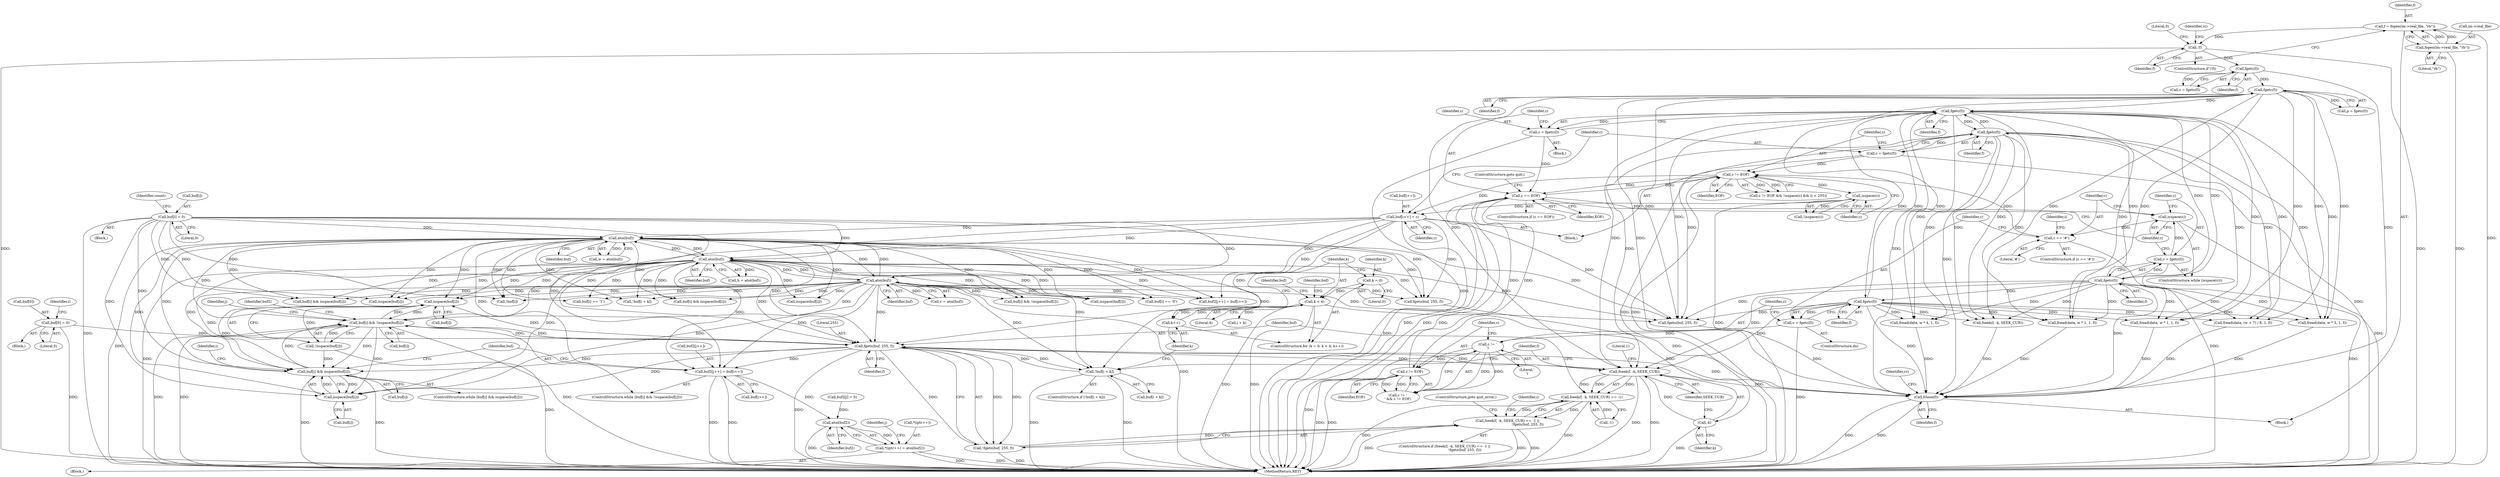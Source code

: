 digraph "0_enlightment_c21beaf1780cf3ca291735ae7d58a3dde63277a2@array" {
"1000642" [label="(Call,isspace(buf[i]))"];
"1000309" [label="(Call,atoi(buf))"];
"1000283" [label="(Call,buf[i++] = c)"];
"1000277" [label="(Call,isspace(c))"];
"1000272" [label="(Call,c != EOF)"];
"1000289" [label="(Call,c = fgetc(f))"];
"1000291" [label="(Call,fgetc(f))"];
"1000233" [label="(Call,fgetc(f))"];
"1000255" [label="(Call,fgetc(f))"];
"1000245" [label="(Call,fgetc(f))"];
"1000201" [label="(Call,fgetc(f))"];
"1000192" [label="(Call,fgetc(f))"];
"1000183" [label="(Call,!f)"];
"1000175" [label="(Call,f = fopen(im->real_file, \"rb\"))"];
"1000177" [label="(Call,fopen(im->real_file, \"rb\"))"];
"1000248" [label="(Call,c == '#')"];
"1000241" [label="(Call,isspace(c))"];
"1000236" [label="(Call,c == EOF)"];
"1000231" [label="(Call,c = fgetc(f))"];
"1000261" [label="(Call,c != EOF)"];
"1000258" [label="(Call,c != '\n')"];
"1000253" [label="(Call,c = fgetc(f))"];
"1000243" [label="(Call,c = fgetc(f))"];
"1000315" [label="(Call,atoi(buf))"];
"1000296" [label="(Call,buf[i] = 0)"];
"1000321" [label="(Call,atoi(buf))"];
"1000637" [label="(Call,buf[i] && !isspace(buf[i]))"];
"1000616" [label="(Call,fgets(buf, 255, f))"];
"1000598" [label="(Call,!buf[i + k])"];
"1000554" [label="(Call,buf[0] = 0)"];
"1000608" [label="(Call,fseek(f, -k, SEEK_CUR))"];
"1000610" [label="(Call,-k)"];
"1000591" [label="(Call,k < 4)"];
"1000588" [label="(Call,k = 0)"];
"1000594" [label="(Call,k++)"];
"1000626" [label="(Call,buf[i] && isspace(buf[i]))"];
"1000630" [label="(Call,isspace(buf[i]))"];
"1000641" [label="(Call,!isspace(buf[i]))"];
"1000642" [label="(Call,isspace(buf[i]))"];
"1000607" [label="(Call,fseek(f, -k, SEEK_CUR) == -1)"];
"1000606" [label="(Call,fseek(f, -k, SEEK_CUR) == -1 ||\n                                     !fgets(buf, 255, f))"];
"1001766" [label="(Call,fclose(f))"];
"1000615" [label="(Call,!fgets(buf, 255, f))"];
"1000646" [label="(Call,buf2[j++] = buf[i++])"];
"1000667" [label="(Call,atoi(buf2))"];
"1000663" [label="(Call,*(iptr++) = atoi(buf2))"];
"1000230" [label="(Block,)"];
"1000486" [label="(Call,buf[i] && isspace(buf[i]))"];
"1000658" [label="(Call,buf2[j] = 0)"];
"1000554" [label="(Call,buf[0] = 0)"];
"1000631" [label="(Call,buf[i])"];
"1000890" [label="(Call,isspace(buf[i]))"];
"1000636" [label="(ControlStructure,while (buf[i] && !isspace(buf[i])))"];
"1000611" [label="(Identifier,k)"];
"1000273" [label="(Identifier,c)"];
"1000657" [label="(Block,)"];
"1000276" [label="(Call,!isspace(c))"];
"1000885" [label="(Call,buf[i] && !isspace(buf[i]))"];
"1000310" [label="(Identifier,buf)"];
"1000284" [label="(Call,buf[i++])"];
"1000253" [label="(Call,c = fgetc(f))"];
"1000601" [label="(Call,i + k)"];
"1000587" [label="(ControlStructure,for (k = 0; k < 4; k++))"];
"1001324" [label="(Call,fread(data, w * 3, 1, f))"];
"1000616" [label="(Call,fgets(buf, 255, f))"];
"1000656" [label="(Identifier,j)"];
"1000490" [label="(Call,isspace(buf[i]))"];
"1000245" [label="(Call,fgetc(f))"];
"1000235" [label="(ControlStructure,if (c == EOF))"];
"1000260" [label="(Literal,'\n')"];
"1000646" [label="(Call,buf2[j++] = buf[i++])"];
"1000647" [label="(Call,buf2[j++])"];
"1000244" [label="(Identifier,c)"];
"1000190" [label="(Call,c = fgetc(f))"];
"1000307" [label="(Call,w = atoi(buf))"];
"1000878" [label="(Call,isspace(buf[i]))"];
"1001770" [label="(MethodReturn,RET)"];
"1000291" [label="(Call,fgetc(f))"];
"1000258" [label="(Call,c != '\n')"];
"1000239" [label="(ControlStructure,goto quit;)"];
"1000639" [label="(Identifier,buf)"];
"1000201" [label="(Call,fgetc(f))"];
"1000637" [label="(Call,buf[i] && !isspace(buf[i]))"];
"1000246" [label="(Identifier,f)"];
"1000178" [label="(Call,im->real_file)"];
"1000609" [label="(Identifier,f)"];
"1000271" [label="(Call,c != EOF && !isspace(c) && (i < 255))"];
"1000598" [label="(Call,!buf[i + k])"];
"1000272" [label="(Call,c != EOF)"];
"1000302" [label="(Identifier,count)"];
"1000186" [label="(Literal,0)"];
"1000612" [label="(Identifier,SEEK_CUR)"];
"1000193" [label="(Identifier,f)"];
"1000513" [label="(Call,buf[i] == '0')"];
"1000622" [label="(Identifier,i)"];
"1000300" [label="(Literal,0)"];
"1000642" [label="(Call,isspace(buf[i]))"];
"1000613" [label="(Call,-1)"];
"1000274" [label="(Identifier,EOF)"];
"1000261" [label="(Call,c != EOF)"];
"1000248" [label="(Call,c == '#')"];
"1001065" [label="(Call,fread(data, (w + 7) / 8, 1, f))"];
"1000309" [label="(Call,atoi(buf))"];
"1000593" [label="(Literal,4)"];
"1000238" [label="(Identifier,EOF)"];
"1000296" [label="(Call,buf[i] = 0)"];
"1000181" [label="(Literal,\"rb\")"];
"1000597" [label="(ControlStructure,if (!buf[i + k]))"];
"1000199" [label="(Call,p = fgetc(f))"];
"1000242" [label="(Identifier,c)"];
"1000315" [label="(Call,atoi(buf))"];
"1000627" [label="(Call,buf[i])"];
"1000177" [label="(Call,fopen(im->real_file, \"rb\"))"];
"1000241" [label="(Call,isspace(c))"];
"1001616" [label="(Call,fread(data, w * 4, 1, f))"];
"1000237" [label="(Identifier,c)"];
"1000176" [label="(Identifier,f)"];
"1000595" [label="(Identifier,k)"];
"1001769" [label="(Identifier,rc)"];
"1000638" [label="(Call,buf[i])"];
"1000247" [label="(ControlStructure,if (c == '#'))"];
"1000134" [label="(Block,)"];
"1000236" [label="(Call,c == EOF)"];
"1000591" [label="(Call,k < 4)"];
"1000321" [label="(Call,atoi(buf))"];
"1000502" [label="(Call,buf[i] == '1')"];
"1000668" [label="(Identifier,buf2)"];
"1000234" [label="(Identifier,f)"];
"1000277" [label="(Call,isspace(c))"];
"1000560" [label="(Identifier,i)"];
"1000288" [label="(Identifier,c)"];
"1000290" [label="(Identifier,c)"];
"1000615" [label="(Call,!fgets(buf, 255, f))"];
"1000558" [label="(Literal,0)"];
"1000894" [label="(Call,buf2[j++] = buf[i++])"];
"1001766" [label="(Call,fclose(f))"];
"1000625" [label="(ControlStructure,while (buf[i] && isspace(buf[i])))"];
"1000254" [label="(Identifier,c)"];
"1000322" [label="(Identifier,buf)"];
"1000233" [label="(Call,fgetc(f))"];
"1000202" [label="(Identifier,f)"];
"1000192" [label="(Call,fgetc(f))"];
"1000240" [label="(ControlStructure,while (isspace(c)))"];
"1000856" [label="(Call,fseek(f, -k, SEEK_CUR))"];
"1000295" [label="(Block,)"];
"1000874" [label="(Call,buf[i] && isspace(buf[i]))"];
"1000268" [label="(Identifier,i)"];
"1000628" [label="(Identifier,buf)"];
"1000316" [label="(Identifier,buf)"];
"1000278" [label="(Identifier,c)"];
"1000232" [label="(Identifier,c)"];
"1000257" [label="(Call,c != '\n' && c != EOF)"];
"1000607" [label="(Call,fseek(f, -k, SEEK_CUR) == -1)"];
"1000255" [label="(Call,fgetc(f))"];
"1000606" [label="(Call,fseek(f, -k, SEEK_CUR) == -1 ||\n                                     !fgets(buf, 255, f))"];
"1000846" [label="(Call,!buf[i + k])"];
"1000648" [label="(Identifier,buf2)"];
"1000259" [label="(Identifier,c)"];
"1000630" [label="(Call,isspace(buf[i]))"];
"1000283" [label="(Call,buf[i++] = c)"];
"1000231" [label="(Call,c = fgetc(f))"];
"1000175" [label="(Call,f = fopen(im->real_file, \"rb\"))"];
"1000635" [label="(Identifier,i)"];
"1000864" [label="(Call,fgets(buf, 255, f))"];
"1000183" [label="(Call,!f)"];
"1000599" [label="(Call,buf[i + k])"];
"1000617" [label="(Identifier,buf)"];
"1000319" [label="(Call,v = atoi(buf))"];
"1000620" [label="(ControlStructure,goto quit_error;)"];
"1000263" [label="(Identifier,EOF)"];
"1000262" [label="(Identifier,c)"];
"1000249" [label="(Identifier,c)"];
"1000594" [label="(Call,k++)"];
"1001473" [label="(Call,fread(data, w * 1, 1, f))"];
"1000256" [label="(Identifier,f)"];
"1000188" [label="(Identifier,rc)"];
"1000600" [label="(Identifier,buf)"];
"1000477" [label="(Call,fgets(buf, 255, f))"];
"1000590" [label="(Literal,0)"];
"1000667" [label="(Call,atoi(buf2))"];
"1000670" [label="(Identifier,j)"];
"1000313" [label="(Call,h = atoi(buf))"];
"1000282" [label="(Block,)"];
"1000182" [label="(ControlStructure,if (!f))"];
"1000663" [label="(Call,*(iptr++) = atoi(buf2))"];
"1000651" [label="(Call,buf[i++])"];
"1000441" [label="(Block,)"];
"1000619" [label="(Identifier,f)"];
"1001177" [label="(Call,fread(data, w * 1, 1, f))"];
"1000641" [label="(Call,!isspace(buf[i]))"];
"1000608" [label="(Call,fseek(f, -k, SEEK_CUR))"];
"1000664" [label="(Call,*(iptr++))"];
"1000289" [label="(Call,c = fgetc(f))"];
"1000470" [label="(Call,!buf[i])"];
"1000589" [label="(Identifier,k)"];
"1000243" [label="(Call,c = fgetc(f))"];
"1000605" [label="(ControlStructure,if (fseek(f, -k, SEEK_CUR) == -1 ||\n                                     !fgets(buf, 255, f)))"];
"1000643" [label="(Call,buf[i])"];
"1000618" [label="(Literal,255)"];
"1000184" [label="(Identifier,f)"];
"1000588" [label="(Call,k = 0)"];
"1001767" [label="(Identifier,f)"];
"1000626" [label="(Call,buf[i] && isspace(buf[i]))"];
"1000610" [label="(Call,-k)"];
"1000292" [label="(Identifier,f)"];
"1000297" [label="(Call,buf[i])"];
"1000250" [label="(Literal,'#')"];
"1000614" [label="(Literal,1)"];
"1000592" [label="(Identifier,k)"];
"1000555" [label="(Call,buf[0])"];
"1000252" [label="(ControlStructure,do)"];
"1000642" -> "1000641"  [label="AST: "];
"1000642" -> "1000643"  [label="CFG: "];
"1000643" -> "1000642"  [label="AST: "];
"1000641" -> "1000642"  [label="CFG: "];
"1000642" -> "1000637"  [label="DDG: "];
"1000642" -> "1000641"  [label="DDG: "];
"1000309" -> "1000642"  [label="DDG: "];
"1000637" -> "1000642"  [label="DDG: "];
"1000616" -> "1000642"  [label="DDG: "];
"1000315" -> "1000642"  [label="DDG: "];
"1000626" -> "1000642"  [label="DDG: "];
"1000321" -> "1000642"  [label="DDG: "];
"1000309" -> "1000307"  [label="AST: "];
"1000309" -> "1000310"  [label="CFG: "];
"1000310" -> "1000309"  [label="AST: "];
"1000307" -> "1000309"  [label="CFG: "];
"1000309" -> "1001770"  [label="DDG: "];
"1000309" -> "1000307"  [label="DDG: "];
"1000283" -> "1000309"  [label="DDG: "];
"1000315" -> "1000309"  [label="DDG: "];
"1000296" -> "1000309"  [label="DDG: "];
"1000321" -> "1000309"  [label="DDG: "];
"1000309" -> "1000315"  [label="DDG: "];
"1000309" -> "1000321"  [label="DDG: "];
"1000309" -> "1000470"  [label="DDG: "];
"1000309" -> "1000477"  [label="DDG: "];
"1000309" -> "1000486"  [label="DDG: "];
"1000309" -> "1000490"  [label="DDG: "];
"1000309" -> "1000502"  [label="DDG: "];
"1000309" -> "1000513"  [label="DDG: "];
"1000309" -> "1000598"  [label="DDG: "];
"1000309" -> "1000616"  [label="DDG: "];
"1000309" -> "1000626"  [label="DDG: "];
"1000309" -> "1000630"  [label="DDG: "];
"1000309" -> "1000637"  [label="DDG: "];
"1000309" -> "1000646"  [label="DDG: "];
"1000309" -> "1000846"  [label="DDG: "];
"1000309" -> "1000864"  [label="DDG: "];
"1000309" -> "1000874"  [label="DDG: "];
"1000309" -> "1000878"  [label="DDG: "];
"1000309" -> "1000885"  [label="DDG: "];
"1000309" -> "1000890"  [label="DDG: "];
"1000309" -> "1000894"  [label="DDG: "];
"1000283" -> "1000282"  [label="AST: "];
"1000283" -> "1000288"  [label="CFG: "];
"1000284" -> "1000283"  [label="AST: "];
"1000288" -> "1000283"  [label="AST: "];
"1000290" -> "1000283"  [label="CFG: "];
"1000283" -> "1001770"  [label="DDG: "];
"1000277" -> "1000283"  [label="DDG: "];
"1000272" -> "1000283"  [label="DDG: "];
"1000283" -> "1000315"  [label="DDG: "];
"1000283" -> "1000321"  [label="DDG: "];
"1000283" -> "1000477"  [label="DDG: "];
"1000283" -> "1000616"  [label="DDG: "];
"1000283" -> "1000646"  [label="DDG: "];
"1000283" -> "1000864"  [label="DDG: "];
"1000283" -> "1000894"  [label="DDG: "];
"1000277" -> "1000276"  [label="AST: "];
"1000277" -> "1000278"  [label="CFG: "];
"1000278" -> "1000277"  [label="AST: "];
"1000276" -> "1000277"  [label="CFG: "];
"1000277" -> "1001770"  [label="DDG: "];
"1000277" -> "1000276"  [label="DDG: "];
"1000272" -> "1000277"  [label="DDG: "];
"1000272" -> "1000271"  [label="AST: "];
"1000272" -> "1000274"  [label="CFG: "];
"1000273" -> "1000272"  [label="AST: "];
"1000274" -> "1000272"  [label="AST: "];
"1000278" -> "1000272"  [label="CFG: "];
"1000271" -> "1000272"  [label="CFG: "];
"1000272" -> "1001770"  [label="DDG: "];
"1000272" -> "1001770"  [label="DDG: "];
"1000272" -> "1000236"  [label="DDG: "];
"1000272" -> "1000271"  [label="DDG: "];
"1000272" -> "1000271"  [label="DDG: "];
"1000289" -> "1000272"  [label="DDG: "];
"1000248" -> "1000272"  [label="DDG: "];
"1000236" -> "1000272"  [label="DDG: "];
"1000289" -> "1000282"  [label="AST: "];
"1000289" -> "1000291"  [label="CFG: "];
"1000290" -> "1000289"  [label="AST: "];
"1000291" -> "1000289"  [label="AST: "];
"1000273" -> "1000289"  [label="CFG: "];
"1000289" -> "1001770"  [label="DDG: "];
"1000291" -> "1000289"  [label="DDG: "];
"1000291" -> "1000292"  [label="CFG: "];
"1000292" -> "1000291"  [label="AST: "];
"1000291" -> "1000233"  [label="DDG: "];
"1000233" -> "1000291"  [label="DDG: "];
"1000245" -> "1000291"  [label="DDG: "];
"1000291" -> "1000477"  [label="DDG: "];
"1000291" -> "1000608"  [label="DDG: "];
"1000291" -> "1000856"  [label="DDG: "];
"1000291" -> "1001065"  [label="DDG: "];
"1000291" -> "1001177"  [label="DDG: "];
"1000291" -> "1001324"  [label="DDG: "];
"1000291" -> "1001473"  [label="DDG: "];
"1000291" -> "1001616"  [label="DDG: "];
"1000291" -> "1001766"  [label="DDG: "];
"1000233" -> "1000231"  [label="AST: "];
"1000233" -> "1000234"  [label="CFG: "];
"1000234" -> "1000233"  [label="AST: "];
"1000231" -> "1000233"  [label="CFG: "];
"1000233" -> "1000231"  [label="DDG: "];
"1000255" -> "1000233"  [label="DDG: "];
"1000245" -> "1000233"  [label="DDG: "];
"1000201" -> "1000233"  [label="DDG: "];
"1000233" -> "1000245"  [label="DDG: "];
"1000233" -> "1000255"  [label="DDG: "];
"1000233" -> "1000477"  [label="DDG: "];
"1000233" -> "1000608"  [label="DDG: "];
"1000233" -> "1000856"  [label="DDG: "];
"1000233" -> "1001065"  [label="DDG: "];
"1000233" -> "1001177"  [label="DDG: "];
"1000233" -> "1001324"  [label="DDG: "];
"1000233" -> "1001473"  [label="DDG: "];
"1000233" -> "1001616"  [label="DDG: "];
"1000233" -> "1001766"  [label="DDG: "];
"1000255" -> "1000253"  [label="AST: "];
"1000255" -> "1000256"  [label="CFG: "];
"1000256" -> "1000255"  [label="AST: "];
"1000253" -> "1000255"  [label="CFG: "];
"1000255" -> "1000253"  [label="DDG: "];
"1000245" -> "1000255"  [label="DDG: "];
"1000255" -> "1000477"  [label="DDG: "];
"1000255" -> "1000608"  [label="DDG: "];
"1000255" -> "1000856"  [label="DDG: "];
"1000255" -> "1001065"  [label="DDG: "];
"1000255" -> "1001177"  [label="DDG: "];
"1000255" -> "1001324"  [label="DDG: "];
"1000255" -> "1001473"  [label="DDG: "];
"1000255" -> "1001616"  [label="DDG: "];
"1000255" -> "1001766"  [label="DDG: "];
"1000245" -> "1000243"  [label="AST: "];
"1000245" -> "1000246"  [label="CFG: "];
"1000246" -> "1000245"  [label="AST: "];
"1000243" -> "1000245"  [label="CFG: "];
"1000245" -> "1000243"  [label="DDG: "];
"1000245" -> "1000477"  [label="DDG: "];
"1000245" -> "1000608"  [label="DDG: "];
"1000245" -> "1000856"  [label="DDG: "];
"1000245" -> "1001065"  [label="DDG: "];
"1000245" -> "1001177"  [label="DDG: "];
"1000245" -> "1001324"  [label="DDG: "];
"1000245" -> "1001473"  [label="DDG: "];
"1000245" -> "1001616"  [label="DDG: "];
"1000245" -> "1001766"  [label="DDG: "];
"1000201" -> "1000199"  [label="AST: "];
"1000201" -> "1000202"  [label="CFG: "];
"1000202" -> "1000201"  [label="AST: "];
"1000199" -> "1000201"  [label="CFG: "];
"1000201" -> "1000199"  [label="DDG: "];
"1000192" -> "1000201"  [label="DDG: "];
"1000201" -> "1000477"  [label="DDG: "];
"1000201" -> "1000608"  [label="DDG: "];
"1000201" -> "1000856"  [label="DDG: "];
"1000201" -> "1001065"  [label="DDG: "];
"1000201" -> "1001177"  [label="DDG: "];
"1000201" -> "1001324"  [label="DDG: "];
"1000201" -> "1001473"  [label="DDG: "];
"1000201" -> "1001616"  [label="DDG: "];
"1000201" -> "1001766"  [label="DDG: "];
"1000192" -> "1000190"  [label="AST: "];
"1000192" -> "1000193"  [label="CFG: "];
"1000193" -> "1000192"  [label="AST: "];
"1000190" -> "1000192"  [label="CFG: "];
"1000192" -> "1000190"  [label="DDG: "];
"1000183" -> "1000192"  [label="DDG: "];
"1000192" -> "1001766"  [label="DDG: "];
"1000183" -> "1000182"  [label="AST: "];
"1000183" -> "1000184"  [label="CFG: "];
"1000184" -> "1000183"  [label="AST: "];
"1000186" -> "1000183"  [label="CFG: "];
"1000188" -> "1000183"  [label="CFG: "];
"1000183" -> "1001770"  [label="DDG: "];
"1000183" -> "1001770"  [label="DDG: "];
"1000175" -> "1000183"  [label="DDG: "];
"1000175" -> "1000134"  [label="AST: "];
"1000175" -> "1000177"  [label="CFG: "];
"1000176" -> "1000175"  [label="AST: "];
"1000177" -> "1000175"  [label="AST: "];
"1000184" -> "1000175"  [label="CFG: "];
"1000175" -> "1001770"  [label="DDG: "];
"1000177" -> "1000175"  [label="DDG: "];
"1000177" -> "1000175"  [label="DDG: "];
"1000177" -> "1000181"  [label="CFG: "];
"1000178" -> "1000177"  [label="AST: "];
"1000181" -> "1000177"  [label="AST: "];
"1000177" -> "1001770"  [label="DDG: "];
"1000248" -> "1000247"  [label="AST: "];
"1000248" -> "1000250"  [label="CFG: "];
"1000249" -> "1000248"  [label="AST: "];
"1000250" -> "1000248"  [label="AST: "];
"1000254" -> "1000248"  [label="CFG: "];
"1000268" -> "1000248"  [label="CFG: "];
"1000248" -> "1001770"  [label="DDG: "];
"1000241" -> "1000248"  [label="DDG: "];
"1000241" -> "1000240"  [label="AST: "];
"1000241" -> "1000242"  [label="CFG: "];
"1000242" -> "1000241"  [label="AST: "];
"1000244" -> "1000241"  [label="CFG: "];
"1000249" -> "1000241"  [label="CFG: "];
"1000241" -> "1001770"  [label="DDG: "];
"1000236" -> "1000241"  [label="DDG: "];
"1000243" -> "1000241"  [label="DDG: "];
"1000236" -> "1000235"  [label="AST: "];
"1000236" -> "1000238"  [label="CFG: "];
"1000237" -> "1000236"  [label="AST: "];
"1000238" -> "1000236"  [label="AST: "];
"1000239" -> "1000236"  [label="CFG: "];
"1000242" -> "1000236"  [label="CFG: "];
"1000236" -> "1001770"  [label="DDG: "];
"1000236" -> "1001770"  [label="DDG: "];
"1000236" -> "1001770"  [label="DDG: "];
"1000231" -> "1000236"  [label="DDG: "];
"1000261" -> "1000236"  [label="DDG: "];
"1000236" -> "1000261"  [label="DDG: "];
"1000231" -> "1000230"  [label="AST: "];
"1000232" -> "1000231"  [label="AST: "];
"1000237" -> "1000231"  [label="CFG: "];
"1000231" -> "1001770"  [label="DDG: "];
"1000261" -> "1000257"  [label="AST: "];
"1000261" -> "1000263"  [label="CFG: "];
"1000262" -> "1000261"  [label="AST: "];
"1000263" -> "1000261"  [label="AST: "];
"1000257" -> "1000261"  [label="CFG: "];
"1000261" -> "1001770"  [label="DDG: "];
"1000261" -> "1001770"  [label="DDG: "];
"1000261" -> "1000257"  [label="DDG: "];
"1000261" -> "1000257"  [label="DDG: "];
"1000258" -> "1000261"  [label="DDG: "];
"1000258" -> "1000257"  [label="AST: "];
"1000258" -> "1000260"  [label="CFG: "];
"1000259" -> "1000258"  [label="AST: "];
"1000260" -> "1000258"  [label="AST: "];
"1000262" -> "1000258"  [label="CFG: "];
"1000257" -> "1000258"  [label="CFG: "];
"1000258" -> "1001770"  [label="DDG: "];
"1000258" -> "1000257"  [label="DDG: "];
"1000258" -> "1000257"  [label="DDG: "];
"1000253" -> "1000258"  [label="DDG: "];
"1000253" -> "1000252"  [label="AST: "];
"1000254" -> "1000253"  [label="AST: "];
"1000259" -> "1000253"  [label="CFG: "];
"1000253" -> "1001770"  [label="DDG: "];
"1000243" -> "1000240"  [label="AST: "];
"1000244" -> "1000243"  [label="AST: "];
"1000242" -> "1000243"  [label="CFG: "];
"1000243" -> "1001770"  [label="DDG: "];
"1000315" -> "1000313"  [label="AST: "];
"1000315" -> "1000316"  [label="CFG: "];
"1000316" -> "1000315"  [label="AST: "];
"1000313" -> "1000315"  [label="CFG: "];
"1000315" -> "1001770"  [label="DDG: "];
"1000315" -> "1000313"  [label="DDG: "];
"1000296" -> "1000315"  [label="DDG: "];
"1000321" -> "1000315"  [label="DDG: "];
"1000315" -> "1000321"  [label="DDG: "];
"1000315" -> "1000470"  [label="DDG: "];
"1000315" -> "1000477"  [label="DDG: "];
"1000315" -> "1000486"  [label="DDG: "];
"1000315" -> "1000490"  [label="DDG: "];
"1000315" -> "1000502"  [label="DDG: "];
"1000315" -> "1000513"  [label="DDG: "];
"1000315" -> "1000598"  [label="DDG: "];
"1000315" -> "1000616"  [label="DDG: "];
"1000315" -> "1000626"  [label="DDG: "];
"1000315" -> "1000630"  [label="DDG: "];
"1000315" -> "1000637"  [label="DDG: "];
"1000315" -> "1000646"  [label="DDG: "];
"1000315" -> "1000846"  [label="DDG: "];
"1000315" -> "1000864"  [label="DDG: "];
"1000315" -> "1000874"  [label="DDG: "];
"1000315" -> "1000878"  [label="DDG: "];
"1000315" -> "1000885"  [label="DDG: "];
"1000315" -> "1000890"  [label="DDG: "];
"1000315" -> "1000894"  [label="DDG: "];
"1000296" -> "1000295"  [label="AST: "];
"1000296" -> "1000300"  [label="CFG: "];
"1000297" -> "1000296"  [label="AST: "];
"1000300" -> "1000296"  [label="AST: "];
"1000302" -> "1000296"  [label="CFG: "];
"1000296" -> "1001770"  [label="DDG: "];
"1000296" -> "1000321"  [label="DDG: "];
"1000296" -> "1000470"  [label="DDG: "];
"1000296" -> "1000616"  [label="DDG: "];
"1000296" -> "1000626"  [label="DDG: "];
"1000296" -> "1000630"  [label="DDG: "];
"1000296" -> "1000864"  [label="DDG: "];
"1000296" -> "1000874"  [label="DDG: "];
"1000296" -> "1000878"  [label="DDG: "];
"1000321" -> "1000319"  [label="AST: "];
"1000321" -> "1000322"  [label="CFG: "];
"1000322" -> "1000321"  [label="AST: "];
"1000319" -> "1000321"  [label="CFG: "];
"1000321" -> "1001770"  [label="DDG: "];
"1000321" -> "1000319"  [label="DDG: "];
"1000321" -> "1000470"  [label="DDG: "];
"1000321" -> "1000477"  [label="DDG: "];
"1000321" -> "1000486"  [label="DDG: "];
"1000321" -> "1000490"  [label="DDG: "];
"1000321" -> "1000502"  [label="DDG: "];
"1000321" -> "1000513"  [label="DDG: "];
"1000321" -> "1000598"  [label="DDG: "];
"1000321" -> "1000616"  [label="DDG: "];
"1000321" -> "1000626"  [label="DDG: "];
"1000321" -> "1000630"  [label="DDG: "];
"1000321" -> "1000637"  [label="DDG: "];
"1000321" -> "1000646"  [label="DDG: "];
"1000321" -> "1000846"  [label="DDG: "];
"1000321" -> "1000864"  [label="DDG: "];
"1000321" -> "1000874"  [label="DDG: "];
"1000321" -> "1000878"  [label="DDG: "];
"1000321" -> "1000885"  [label="DDG: "];
"1000321" -> "1000890"  [label="DDG: "];
"1000321" -> "1000894"  [label="DDG: "];
"1000637" -> "1000636"  [label="AST: "];
"1000637" -> "1000638"  [label="CFG: "];
"1000637" -> "1000641"  [label="CFG: "];
"1000638" -> "1000637"  [label="AST: "];
"1000641" -> "1000637"  [label="AST: "];
"1000648" -> "1000637"  [label="CFG: "];
"1000656" -> "1000637"  [label="CFG: "];
"1000637" -> "1001770"  [label="DDG: "];
"1000637" -> "1001770"  [label="DDG: "];
"1000637" -> "1001770"  [label="DDG: "];
"1000637" -> "1000616"  [label="DDG: "];
"1000637" -> "1000626"  [label="DDG: "];
"1000637" -> "1000630"  [label="DDG: "];
"1000616" -> "1000637"  [label="DDG: "];
"1000626" -> "1000637"  [label="DDG: "];
"1000641" -> "1000637"  [label="DDG: "];
"1000616" -> "1000615"  [label="AST: "];
"1000616" -> "1000619"  [label="CFG: "];
"1000617" -> "1000616"  [label="AST: "];
"1000618" -> "1000616"  [label="AST: "];
"1000619" -> "1000616"  [label="AST: "];
"1000615" -> "1000616"  [label="CFG: "];
"1000616" -> "1001770"  [label="DDG: "];
"1000616" -> "1000598"  [label="DDG: "];
"1000616" -> "1000608"  [label="DDG: "];
"1000616" -> "1000615"  [label="DDG: "];
"1000616" -> "1000615"  [label="DDG: "];
"1000616" -> "1000615"  [label="DDG: "];
"1000598" -> "1000616"  [label="DDG: "];
"1000554" -> "1000616"  [label="DDG: "];
"1000608" -> "1000616"  [label="DDG: "];
"1000616" -> "1000626"  [label="DDG: "];
"1000616" -> "1000630"  [label="DDG: "];
"1000616" -> "1000646"  [label="DDG: "];
"1000616" -> "1001766"  [label="DDG: "];
"1000598" -> "1000597"  [label="AST: "];
"1000598" -> "1000599"  [label="CFG: "];
"1000599" -> "1000598"  [label="AST: "];
"1000609" -> "1000598"  [label="CFG: "];
"1000595" -> "1000598"  [label="CFG: "];
"1000598" -> "1001770"  [label="DDG: "];
"1000598" -> "1001770"  [label="DDG: "];
"1000554" -> "1000441"  [label="AST: "];
"1000554" -> "1000558"  [label="CFG: "];
"1000555" -> "1000554"  [label="AST: "];
"1000558" -> "1000554"  [label="AST: "];
"1000560" -> "1000554"  [label="CFG: "];
"1000554" -> "1001770"  [label="DDG: "];
"1000608" -> "1000607"  [label="AST: "];
"1000608" -> "1000612"  [label="CFG: "];
"1000609" -> "1000608"  [label="AST: "];
"1000610" -> "1000608"  [label="AST: "];
"1000612" -> "1000608"  [label="AST: "];
"1000614" -> "1000608"  [label="CFG: "];
"1000608" -> "1001770"  [label="DDG: "];
"1000608" -> "1001770"  [label="DDG: "];
"1000608" -> "1000607"  [label="DDG: "];
"1000608" -> "1000607"  [label="DDG: "];
"1000608" -> "1000607"  [label="DDG: "];
"1000610" -> "1000608"  [label="DDG: "];
"1000608" -> "1001766"  [label="DDG: "];
"1000610" -> "1000611"  [label="CFG: "];
"1000611" -> "1000610"  [label="AST: "];
"1000612" -> "1000610"  [label="CFG: "];
"1000610" -> "1001770"  [label="DDG: "];
"1000591" -> "1000610"  [label="DDG: "];
"1000591" -> "1000587"  [label="AST: "];
"1000591" -> "1000593"  [label="CFG: "];
"1000592" -> "1000591"  [label="AST: "];
"1000593" -> "1000591"  [label="AST: "];
"1000600" -> "1000591"  [label="CFG: "];
"1000628" -> "1000591"  [label="CFG: "];
"1000591" -> "1001770"  [label="DDG: "];
"1000591" -> "1001770"  [label="DDG: "];
"1000588" -> "1000591"  [label="DDG: "];
"1000594" -> "1000591"  [label="DDG: "];
"1000591" -> "1000594"  [label="DDG: "];
"1000591" -> "1000601"  [label="DDG: "];
"1000588" -> "1000587"  [label="AST: "];
"1000588" -> "1000590"  [label="CFG: "];
"1000589" -> "1000588"  [label="AST: "];
"1000590" -> "1000588"  [label="AST: "];
"1000592" -> "1000588"  [label="CFG: "];
"1000594" -> "1000587"  [label="AST: "];
"1000594" -> "1000595"  [label="CFG: "];
"1000595" -> "1000594"  [label="AST: "];
"1000592" -> "1000594"  [label="CFG: "];
"1000626" -> "1000625"  [label="AST: "];
"1000626" -> "1000627"  [label="CFG: "];
"1000626" -> "1000630"  [label="CFG: "];
"1000627" -> "1000626"  [label="AST: "];
"1000630" -> "1000626"  [label="AST: "];
"1000635" -> "1000626"  [label="CFG: "];
"1000639" -> "1000626"  [label="CFG: "];
"1000626" -> "1001770"  [label="DDG: "];
"1000626" -> "1001770"  [label="DDG: "];
"1000630" -> "1000626"  [label="DDG: "];
"1000641" -> "1000626"  [label="DDG: "];
"1000626" -> "1000630"  [label="DDG: "];
"1000630" -> "1000631"  [label="CFG: "];
"1000631" -> "1000630"  [label="AST: "];
"1000641" -> "1001770"  [label="DDG: "];
"1000607" -> "1000606"  [label="AST: "];
"1000607" -> "1000613"  [label="CFG: "];
"1000613" -> "1000607"  [label="AST: "];
"1000617" -> "1000607"  [label="CFG: "];
"1000606" -> "1000607"  [label="CFG: "];
"1000607" -> "1001770"  [label="DDG: "];
"1000607" -> "1001770"  [label="DDG: "];
"1000607" -> "1000606"  [label="DDG: "];
"1000607" -> "1000606"  [label="DDG: "];
"1000613" -> "1000607"  [label="DDG: "];
"1000606" -> "1000605"  [label="AST: "];
"1000606" -> "1000615"  [label="CFG: "];
"1000615" -> "1000606"  [label="AST: "];
"1000620" -> "1000606"  [label="CFG: "];
"1000622" -> "1000606"  [label="CFG: "];
"1000606" -> "1001770"  [label="DDG: "];
"1000606" -> "1001770"  [label="DDG: "];
"1000606" -> "1001770"  [label="DDG: "];
"1000615" -> "1000606"  [label="DDG: "];
"1001766" -> "1000134"  [label="AST: "];
"1001766" -> "1001767"  [label="CFG: "];
"1001767" -> "1001766"  [label="AST: "];
"1001769" -> "1001766"  [label="CFG: "];
"1001766" -> "1001770"  [label="DDG: "];
"1001766" -> "1001770"  [label="DDG: "];
"1000864" -> "1001766"  [label="DDG: "];
"1000856" -> "1001766"  [label="DDG: "];
"1001324" -> "1001766"  [label="DDG: "];
"1001065" -> "1001766"  [label="DDG: "];
"1000477" -> "1001766"  [label="DDG: "];
"1001177" -> "1001766"  [label="DDG: "];
"1001473" -> "1001766"  [label="DDG: "];
"1001616" -> "1001766"  [label="DDG: "];
"1000615" -> "1001770"  [label="DDG: "];
"1000646" -> "1000636"  [label="AST: "];
"1000646" -> "1000651"  [label="CFG: "];
"1000647" -> "1000646"  [label="AST: "];
"1000651" -> "1000646"  [label="AST: "];
"1000639" -> "1000646"  [label="CFG: "];
"1000646" -> "1001770"  [label="DDG: "];
"1000646" -> "1001770"  [label="DDG: "];
"1000646" -> "1000667"  [label="DDG: "];
"1000667" -> "1000663"  [label="AST: "];
"1000667" -> "1000668"  [label="CFG: "];
"1000668" -> "1000667"  [label="AST: "];
"1000663" -> "1000667"  [label="CFG: "];
"1000667" -> "1001770"  [label="DDG: "];
"1000667" -> "1000663"  [label="DDG: "];
"1000658" -> "1000667"  [label="DDG: "];
"1000663" -> "1000657"  [label="AST: "];
"1000664" -> "1000663"  [label="AST: "];
"1000670" -> "1000663"  [label="CFG: "];
"1000663" -> "1001770"  [label="DDG: "];
"1000663" -> "1001770"  [label="DDG: "];
}
